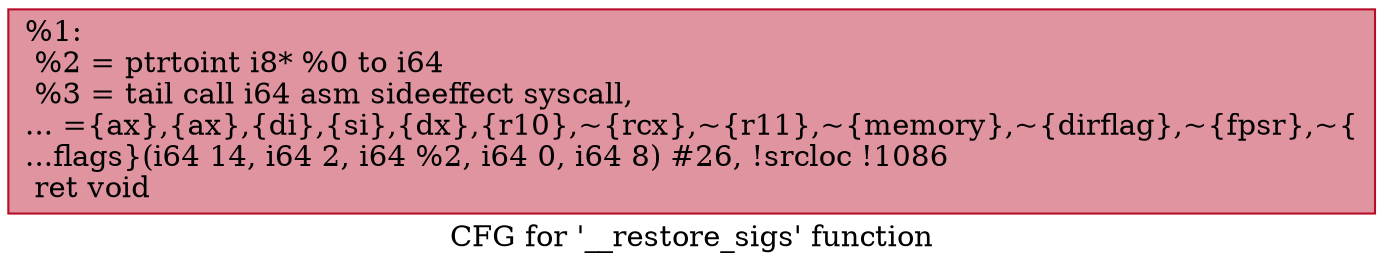 digraph "CFG for '__restore_sigs' function" {
	label="CFG for '__restore_sigs' function";

	Node0x241d8c0 [shape=record,color="#b70d28ff", style=filled, fillcolor="#b70d2870",label="{%1:\l  %2 = ptrtoint i8* %0 to i64\l  %3 = tail call i64 asm sideeffect syscall,\l... =\{ax\},\{ax\},\{di\},\{si\},\{dx\},\{r10\},~\{rcx\},~\{r11\},~\{memory\},~\{dirflag\},~\{fpsr\},~\{\l...flags\}(i64 14, i64 2, i64 %2, i64 0, i64 8) #26, !srcloc !1086\l  ret void\l}"];
}

